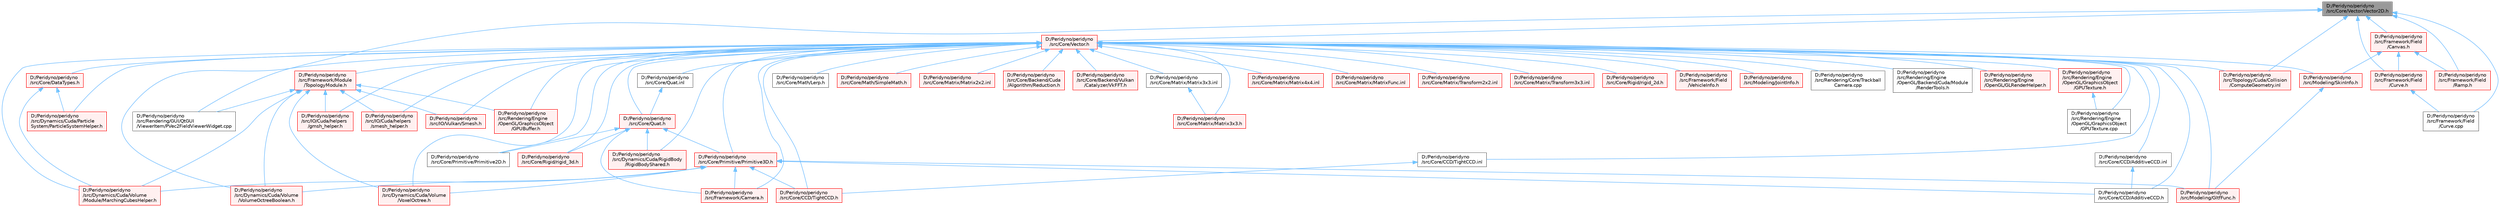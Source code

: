 digraph "D:/Peridyno/peridyno/src/Core/Vector/Vector2D.h"
{
 // LATEX_PDF_SIZE
  bgcolor="transparent";
  edge [fontname=Helvetica,fontsize=10,labelfontname=Helvetica,labelfontsize=10];
  node [fontname=Helvetica,fontsize=10,shape=box,height=0.2,width=0.4];
  Node1 [id="Node000001",label="D:/Peridyno/peridyno\l/src/Core/Vector/Vector2D.h",height=0.2,width=0.4,color="gray40", fillcolor="grey60", style="filled", fontcolor="black",tooltip=" "];
  Node1 -> Node2 [id="edge1_Node000001_Node000002",dir="back",color="steelblue1",style="solid",tooltip=" "];
  Node2 [id="Node000002",label="D:/Peridyno/peridyno\l/src/Core/Vector.h",height=0.2,width=0.4,color="red", fillcolor="#FFF0F0", style="filled",URL="$_vector_8h.html",tooltip=" "];
  Node2 -> Node3 [id="edge2_Node000002_Node000003",dir="back",color="steelblue1",style="solid",tooltip=" "];
  Node3 [id="Node000003",label="D:/Peridyno/peridyno\l/src/Core/Backend/Cuda\l/Algorithm/Reduction.h",height=0.2,width=0.4,color="red", fillcolor="#FFF0F0", style="filled",URL="$_reduction_8h.html",tooltip=" "];
  Node2 -> Node50 [id="edge3_Node000002_Node000050",dir="back",color="steelblue1",style="solid",tooltip=" "];
  Node50 [id="Node000050",label="D:/Peridyno/peridyno\l/src/Core/Backend/Vulkan\l/Catalyzer/VkFFT.h",height=0.2,width=0.4,color="red", fillcolor="#FFF0F0", style="filled",URL="$_vk_f_f_t_8h.html",tooltip=" "];
  Node2 -> Node52 [id="edge4_Node000002_Node000052",dir="back",color="steelblue1",style="solid",tooltip=" "];
  Node52 [id="Node000052",label="D:/Peridyno/peridyno\l/src/Core/CCD/AdditiveCCD.h",height=0.2,width=0.4,color="grey40", fillcolor="white", style="filled",URL="$_additive_c_c_d_8h.html",tooltip=" "];
  Node2 -> Node53 [id="edge5_Node000002_Node000053",dir="back",color="steelblue1",style="solid",tooltip=" "];
  Node53 [id="Node000053",label="D:/Peridyno/peridyno\l/src/Core/CCD/AdditiveCCD.inl",height=0.2,width=0.4,color="grey40", fillcolor="white", style="filled",URL="$_additive_c_c_d_8inl.html",tooltip=" "];
  Node53 -> Node52 [id="edge6_Node000053_Node000052",dir="back",color="steelblue1",style="solid",tooltip=" "];
  Node2 -> Node54 [id="edge7_Node000002_Node000054",dir="back",color="steelblue1",style="solid",tooltip=" "];
  Node54 [id="Node000054",label="D:/Peridyno/peridyno\l/src/Core/CCD/TightCCD.h",height=0.2,width=0.4,color="red", fillcolor="#FFF0F0", style="filled",URL="$_tight_c_c_d_8h.html",tooltip=" "];
  Node2 -> Node57 [id="edge8_Node000002_Node000057",dir="back",color="steelblue1",style="solid",tooltip=" "];
  Node57 [id="Node000057",label="D:/Peridyno/peridyno\l/src/Core/CCD/TightCCD.inl",height=0.2,width=0.4,color="grey40", fillcolor="white", style="filled",URL="$_tight_c_c_d_8inl.html",tooltip=" "];
  Node57 -> Node54 [id="edge9_Node000057_Node000054",dir="back",color="steelblue1",style="solid",tooltip=" "];
  Node2 -> Node58 [id="edge10_Node000002_Node000058",dir="back",color="steelblue1",style="solid",tooltip=" "];
  Node58 [id="Node000058",label="D:/Peridyno/peridyno\l/src/Core/DataTypes.h",height=0.2,width=0.4,color="red", fillcolor="#FFF0F0", style="filled",URL="$_data_types_8h.html",tooltip=" "];
  Node58 -> Node59 [id="edge11_Node000058_Node000059",dir="back",color="steelblue1",style="solid",tooltip=" "];
  Node59 [id="Node000059",label="D:/Peridyno/peridyno\l/src/Dynamics/Cuda/Particle\lSystem/ParticleSystemHelper.h",height=0.2,width=0.4,color="red", fillcolor="#FFF0F0", style="filled",URL="$_particle_system_helper_8h.html",tooltip=" "];
  Node58 -> Node65 [id="edge12_Node000058_Node000065",dir="back",color="steelblue1",style="solid",tooltip=" "];
  Node65 [id="Node000065",label="D:/Peridyno/peridyno\l/src/Dynamics/Cuda/Volume\l/Module/MarchingCubesHelper.h",height=0.2,width=0.4,color="red", fillcolor="#FFF0F0", style="filled",URL="$_marching_cubes_helper_8h.html",tooltip=" "];
  Node2 -> Node592 [id="edge13_Node000002_Node000592",dir="back",color="steelblue1",style="solid",tooltip=" "];
  Node592 [id="Node000592",label="D:/Peridyno/peridyno\l/src/Core/Math/Lerp.h",height=0.2,width=0.4,color="grey40", fillcolor="white", style="filled",URL="$_lerp_8h.html",tooltip=" "];
  Node2 -> Node593 [id="edge14_Node000002_Node000593",dir="back",color="steelblue1",style="solid",tooltip=" "];
  Node593 [id="Node000593",label="D:/Peridyno/peridyno\l/src/Core/Math/SimpleMath.h",height=0.2,width=0.4,color="red", fillcolor="#FFF0F0", style="filled",URL="$_simple_math_8h.html",tooltip=" "];
  Node2 -> Node710 [id="edge15_Node000002_Node000710",dir="back",color="steelblue1",style="solid",tooltip=" "];
  Node710 [id="Node000710",label="D:/Peridyno/peridyno\l/src/Core/Matrix/Matrix2x2.inl",height=0.2,width=0.4,color="red", fillcolor="#FFF0F0", style="filled",URL="$_matrix2x2_8inl.html",tooltip=" "];
  Node2 -> Node728 [id="edge16_Node000002_Node000728",dir="back",color="steelblue1",style="solid",tooltip=" "];
  Node728 [id="Node000728",label="D:/Peridyno/peridyno\l/src/Core/Matrix/Matrix3x3.h",height=0.2,width=0.4,color="red", fillcolor="#FFF0F0", style="filled",URL="$_matrix3x3_8h.html",tooltip=" "];
  Node2 -> Node729 [id="edge17_Node000002_Node000729",dir="back",color="steelblue1",style="solid",tooltip=" "];
  Node729 [id="Node000729",label="D:/Peridyno/peridyno\l/src/Core/Matrix/Matrix3x3.inl",height=0.2,width=0.4,color="grey40", fillcolor="white", style="filled",URL="$_matrix3x3_8inl.html",tooltip=" "];
  Node729 -> Node728 [id="edge18_Node000729_Node000728",dir="back",color="steelblue1",style="solid",tooltip=" "];
  Node2 -> Node730 [id="edge19_Node000002_Node000730",dir="back",color="steelblue1",style="solid",tooltip=" "];
  Node730 [id="Node000730",label="D:/Peridyno/peridyno\l/src/Core/Matrix/Matrix4x4.inl",height=0.2,width=0.4,color="red", fillcolor="#FFF0F0", style="filled",URL="$_matrix4x4_8inl.html",tooltip=" "];
  Node2 -> Node714 [id="edge20_Node000002_Node000714",dir="back",color="steelblue1",style="solid",tooltip=" "];
  Node714 [id="Node000714",label="D:/Peridyno/peridyno\l/src/Core/Matrix/MatrixFunc.inl",height=0.2,width=0.4,color="red", fillcolor="#FFF0F0", style="filled",URL="$_matrix_func_8inl.html",tooltip=" "];
  Node2 -> Node732 [id="edge21_Node000002_Node000732",dir="back",color="steelblue1",style="solid",tooltip=" "];
  Node732 [id="Node000732",label="D:/Peridyno/peridyno\l/src/Core/Matrix/Transform2x2.inl",height=0.2,width=0.4,color="red", fillcolor="#FFF0F0", style="filled",URL="$_transform2x2_8inl.html",tooltip=" "];
  Node2 -> Node733 [id="edge22_Node000002_Node000733",dir="back",color="steelblue1",style="solid",tooltip=" "];
  Node733 [id="Node000733",label="D:/Peridyno/peridyno\l/src/Core/Matrix/Transform3x3.inl",height=0.2,width=0.4,color="red", fillcolor="#FFF0F0", style="filled",URL="$_transform3x3_8inl.html",tooltip=" "];
  Node2 -> Node600 [id="edge23_Node000002_Node000600",dir="back",color="steelblue1",style="solid",tooltip=" "];
  Node600 [id="Node000600",label="D:/Peridyno/peridyno\l/src/Core/Primitive/Primitive2D.h",height=0.2,width=0.4,color="grey40", fillcolor="white", style="filled",URL="$_primitive2_d_8h.html",tooltip=" "];
  Node2 -> Node602 [id="edge24_Node000002_Node000602",dir="back",color="steelblue1",style="solid",tooltip=" "];
  Node602 [id="Node000602",label="D:/Peridyno/peridyno\l/src/Core/Primitive/Primitive3D.h",height=0.2,width=0.4,color="red", fillcolor="#FFF0F0", style="filled",URL="$_primitive3_d_8h.html",tooltip=" "];
  Node602 -> Node52 [id="edge25_Node000602_Node000052",dir="back",color="steelblue1",style="solid",tooltip=" "];
  Node602 -> Node54 [id="edge26_Node000602_Node000054",dir="back",color="steelblue1",style="solid",tooltip=" "];
  Node602 -> Node65 [id="edge27_Node000602_Node000065",dir="back",color="steelblue1",style="solid",tooltip=" "];
  Node602 -> Node348 [id="edge28_Node000602_Node000348",dir="back",color="steelblue1",style="solid",tooltip=" "];
  Node348 [id="Node000348",label="D:/Peridyno/peridyno\l/src/Dynamics/Cuda/Volume\l/VolumeOctreeBoolean.h",height=0.2,width=0.4,color="red", fillcolor="#FFF0F0", style="filled",URL="$_volume_octree_boolean_8h.html",tooltip=" "];
  Node602 -> Node497 [id="edge29_Node000602_Node000497",dir="back",color="steelblue1",style="solid",tooltip=" "];
  Node497 [id="Node000497",label="D:/Peridyno/peridyno\l/src/Dynamics/Cuda/Volume\l/VoxelOctree.h",height=0.2,width=0.4,color="red", fillcolor="#FFF0F0", style="filled",URL="$_voxel_octree_8h.html",tooltip=" "];
  Node602 -> Node604 [id="edge30_Node000602_Node000604",dir="back",color="steelblue1",style="solid",tooltip=" "];
  Node604 [id="Node000604",label="D:/Peridyno/peridyno\l/src/Framework/Camera.h",height=0.2,width=0.4,color="red", fillcolor="#FFF0F0", style="filled",URL="$_framework_2_camera_8h.html",tooltip=" "];
  Node602 -> Node548 [id="edge31_Node000602_Node000548",dir="back",color="steelblue1",style="solid",tooltip=" "];
  Node548 [id="Node000548",label="D:/Peridyno/peridyno\l/src/Modeling/GltfFunc.h",height=0.2,width=0.4,color="red", fillcolor="#FFF0F0", style="filled",URL="$_gltf_func_8h.html",tooltip=" "];
  Node2 -> Node715 [id="edge32_Node000002_Node000715",dir="back",color="steelblue1",style="solid",tooltip=" "];
  Node715 [id="Node000715",label="D:/Peridyno/peridyno\l/src/Core/Quat.h",height=0.2,width=0.4,color="red", fillcolor="#FFF0F0", style="filled",URL="$_quat_8h.html",tooltip="Implementation of quaternion."];
  Node715 -> Node600 [id="edge33_Node000715_Node000600",dir="back",color="steelblue1",style="solid",tooltip=" "];
  Node715 -> Node602 [id="edge34_Node000715_Node000602",dir="back",color="steelblue1",style="solid",tooltip=" "];
  Node715 -> Node718 [id="edge35_Node000715_Node000718",dir="back",color="steelblue1",style="solid",tooltip=" "];
  Node718 [id="Node000718",label="D:/Peridyno/peridyno\l/src/Core/Rigid/rigid_3d.h",height=0.2,width=0.4,color="red", fillcolor="#FFF0F0", style="filled",URL="$rigid__3d_8h.html",tooltip=" "];
  Node715 -> Node720 [id="edge36_Node000715_Node000720",dir="back",color="steelblue1",style="solid",tooltip=" "];
  Node720 [id="Node000720",label="D:/Peridyno/peridyno\l/src/Dynamics/Cuda/RigidBody\l/RigidBodyShared.h",height=0.2,width=0.4,color="red", fillcolor="#FFF0F0", style="filled",URL="$_rigid_body_shared_8h.html",tooltip=" "];
  Node715 -> Node604 [id="edge37_Node000715_Node000604",dir="back",color="steelblue1",style="solid",tooltip=" "];
  Node2 -> Node722 [id="edge38_Node000002_Node000722",dir="back",color="steelblue1",style="solid",tooltip=" "];
  Node722 [id="Node000722",label="D:/Peridyno/peridyno\l/src/Core/Quat.inl",height=0.2,width=0.4,color="grey40", fillcolor="white", style="filled",URL="$_quat_8inl.html",tooltip=" "];
  Node722 -> Node715 [id="edge39_Node000722_Node000715",dir="back",color="steelblue1",style="solid",tooltip=" "];
  Node2 -> Node723 [id="edge40_Node000002_Node000723",dir="back",color="steelblue1",style="solid",tooltip=" "];
  Node723 [id="Node000723",label="D:/Peridyno/peridyno\l/src/Core/Rigid/rigid_2d.h",height=0.2,width=0.4,color="red", fillcolor="#FFF0F0", style="filled",URL="$rigid__2d_8h.html",tooltip=" "];
  Node2 -> Node718 [id="edge41_Node000002_Node000718",dir="back",color="steelblue1",style="solid",tooltip=" "];
  Node2 -> Node59 [id="edge42_Node000002_Node000059",dir="back",color="steelblue1",style="solid",tooltip=" "];
  Node2 -> Node720 [id="edge43_Node000002_Node000720",dir="back",color="steelblue1",style="solid",tooltip=" "];
  Node2 -> Node65 [id="edge44_Node000002_Node000065",dir="back",color="steelblue1",style="solid",tooltip=" "];
  Node2 -> Node348 [id="edge45_Node000002_Node000348",dir="back",color="steelblue1",style="solid",tooltip=" "];
  Node2 -> Node497 [id="edge46_Node000002_Node000497",dir="back",color="steelblue1",style="solid",tooltip=" "];
  Node2 -> Node604 [id="edge47_Node000002_Node000604",dir="back",color="steelblue1",style="solid",tooltip=" "];
  Node2 -> Node725 [id="edge48_Node000002_Node000725",dir="back",color="steelblue1",style="solid",tooltip=" "];
  Node725 [id="Node000725",label="D:/Peridyno/peridyno\l/src/Framework/Field\l/VehicleInfo.h",height=0.2,width=0.4,color="red", fillcolor="#FFF0F0", style="filled",URL="$_vehicle_info_8h.html",tooltip=" "];
  Node2 -> Node496 [id="edge49_Node000002_Node000496",dir="back",color="steelblue1",style="solid",tooltip=" "];
  Node496 [id="Node000496",label="D:/Peridyno/peridyno\l/src/Framework/Module\l/TopologyModule.h",height=0.2,width=0.4,color="red", fillcolor="#FFF0F0", style="filled",URL="$_topology_module_8h.html",tooltip=" "];
  Node496 -> Node65 [id="edge50_Node000496_Node000065",dir="back",color="steelblue1",style="solid",tooltip=" "];
  Node496 -> Node348 [id="edge51_Node000496_Node000348",dir="back",color="steelblue1",style="solid",tooltip=" "];
  Node496 -> Node497 [id="edge52_Node000496_Node000497",dir="back",color="steelblue1",style="solid",tooltip=" "];
  Node496 -> Node498 [id="edge53_Node000496_Node000498",dir="back",color="steelblue1",style="solid",tooltip=" "];
  Node498 [id="Node000498",label="D:/Peridyno/peridyno\l/src/IO/Cuda/helpers\l/gmsh_helper.h",height=0.2,width=0.4,color="red", fillcolor="#FFF0F0", style="filled",URL="$gmsh__helper_8h.html",tooltip=" "];
  Node496 -> Node500 [id="edge54_Node000496_Node000500",dir="back",color="steelblue1",style="solid",tooltip=" "];
  Node500 [id="Node000500",label="D:/Peridyno/peridyno\l/src/IO/Cuda/helpers\l/smesh_helper.h",height=0.2,width=0.4,color="red", fillcolor="#FFF0F0", style="filled",URL="$smesh__helper_8h.html",tooltip=" "];
  Node496 -> Node502 [id="edge55_Node000496_Node000502",dir="back",color="steelblue1",style="solid",tooltip=" "];
  Node502 [id="Node000502",label="D:/Peridyno/peridyno\l/src/IO/Vulkan/Smesh.h",height=0.2,width=0.4,color="red", fillcolor="#FFF0F0", style="filled",URL="$_smesh_8h.html",tooltip=" "];
  Node496 -> Node504 [id="edge56_Node000496_Node000504",dir="back",color="steelblue1",style="solid",tooltip=" "];
  Node504 [id="Node000504",label="D:/Peridyno/peridyno\l/src/Rendering/Engine\l/OpenGL/GraphicsObject\l/GPUBuffer.h",height=0.2,width=0.4,color="red", fillcolor="#FFF0F0", style="filled",URL="$_g_p_u_buffer_8h.html",tooltip=" "];
  Node496 -> Node521 [id="edge57_Node000496_Node000521",dir="back",color="steelblue1",style="solid",tooltip=" "];
  Node521 [id="Node000521",label="D:/Peridyno/peridyno\l/src/Rendering/GUI/QtGUI\l/ViewerItem/PVec2FieldViewerWidget.cpp",height=0.2,width=0.4,color="grey40", fillcolor="white", style="filled",URL="$_p_vec2_field_viewer_widget_8cpp.html",tooltip=" "];
  Node2 -> Node498 [id="edge58_Node000002_Node000498",dir="back",color="steelblue1",style="solid",tooltip=" "];
  Node2 -> Node500 [id="edge59_Node000002_Node000500",dir="back",color="steelblue1",style="solid",tooltip=" "];
  Node2 -> Node502 [id="edge60_Node000002_Node000502",dir="back",color="steelblue1",style="solid",tooltip=" "];
  Node2 -> Node548 [id="edge61_Node000002_Node000548",dir="back",color="steelblue1",style="solid",tooltip=" "];
  Node2 -> Node584 [id="edge62_Node000002_Node000584",dir="back",color="steelblue1",style="solid",tooltip=" "];
  Node584 [id="Node000584",label="D:/Peridyno/peridyno\l/src/Modeling/JointInfo.h",height=0.2,width=0.4,color="red", fillcolor="#FFF0F0", style="filled",URL="$_joint_info_8h.html",tooltip=" "];
  Node2 -> Node549 [id="edge63_Node000002_Node000549",dir="back",color="steelblue1",style="solid",tooltip=" "];
  Node549 [id="Node000549",label="D:/Peridyno/peridyno\l/src/Modeling/SkinInfo.h",height=0.2,width=0.4,color="red", fillcolor="#FFF0F0", style="filled",URL="$_skin_info_8h.html",tooltip=" "];
  Node549 -> Node548 [id="edge64_Node000549_Node000548",dir="back",color="steelblue1",style="solid",tooltip=" "];
  Node2 -> Node734 [id="edge65_Node000002_Node000734",dir="back",color="steelblue1",style="solid",tooltip=" "];
  Node734 [id="Node000734",label="D:/Peridyno/peridyno\l/src/Rendering/Core/Trackball\lCamera.cpp",height=0.2,width=0.4,color="grey40", fillcolor="white", style="filled",URL="$_trackball_camera_8cpp.html",tooltip=" "];
  Node2 -> Node735 [id="edge66_Node000002_Node000735",dir="back",color="steelblue1",style="solid",tooltip=" "];
  Node735 [id="Node000735",label="D:/Peridyno/peridyno\l/src/Rendering/Engine\l/OpenGL/Backend/Cuda/Module\l/RenderTools.h",height=0.2,width=0.4,color="grey40", fillcolor="white", style="filled",URL="$_render_tools_8h.html",tooltip=" "];
  Node2 -> Node736 [id="edge67_Node000002_Node000736",dir="back",color="steelblue1",style="solid",tooltip=" "];
  Node736 [id="Node000736",label="D:/Peridyno/peridyno\l/src/Rendering/Engine\l/OpenGL/GLRenderHelper.h",height=0.2,width=0.4,color="red", fillcolor="#FFF0F0", style="filled",URL="$_g_l_render_helper_8h.html",tooltip=" "];
  Node2 -> Node504 [id="edge68_Node000002_Node000504",dir="back",color="steelblue1",style="solid",tooltip=" "];
  Node2 -> Node738 [id="edge69_Node000002_Node000738",dir="back",color="steelblue1",style="solid",tooltip=" "];
  Node738 [id="Node000738",label="D:/Peridyno/peridyno\l/src/Rendering/Engine\l/OpenGL/GraphicsObject\l/GPUTexture.cpp",height=0.2,width=0.4,color="grey40", fillcolor="white", style="filled",URL="$_g_p_u_texture_8cpp.html",tooltip=" "];
  Node2 -> Node739 [id="edge70_Node000002_Node000739",dir="back",color="steelblue1",style="solid",tooltip=" "];
  Node739 [id="Node000739",label="D:/Peridyno/peridyno\l/src/Rendering/Engine\l/OpenGL/GraphicsObject\l/GPUTexture.h",height=0.2,width=0.4,color="red", fillcolor="#FFF0F0", style="filled",URL="$_g_p_u_texture_8h.html",tooltip=" "];
  Node739 -> Node738 [id="edge71_Node000739_Node000738",dir="back",color="steelblue1",style="solid",tooltip=" "];
  Node2 -> Node727 [id="edge72_Node000002_Node000727",dir="back",color="steelblue1",style="solid",tooltip=" "];
  Node727 [id="Node000727",label="D:/Peridyno/peridyno\l/src/Topology/Cuda/Collision\l/ComputeGeometry.inl",height=0.2,width=0.4,color="red", fillcolor="#FFF0F0", style="filled",URL="$_compute_geometry_8inl.html",tooltip=" "];
  Node1 -> Node750 [id="edge73_Node000001_Node000750",dir="back",color="steelblue1",style="solid",tooltip=" "];
  Node750 [id="Node000750",label="D:/Peridyno/peridyno\l/src/Framework/Field\l/Canvas.h",height=0.2,width=0.4,color="red", fillcolor="#FFF0F0", style="filled",URL="$_canvas_8h.html",tooltip=" "];
  Node750 -> Node636 [id="edge74_Node000750_Node000636",dir="back",color="steelblue1",style="solid",tooltip=" "];
  Node636 [id="Node000636",label="D:/Peridyno/peridyno\l/src/Framework/Field\l/Curve.h",height=0.2,width=0.4,color="red", fillcolor="#FFF0F0", style="filled",URL="$_curve_8h.html",tooltip=" "];
  Node636 -> Node637 [id="edge75_Node000636_Node000637",dir="back",color="steelblue1",style="solid",tooltip=" "];
  Node637 [id="Node000637",label="D:/Peridyno/peridyno\l/src/Framework/Field\l/Curve.cpp",height=0.2,width=0.4,color="grey40", fillcolor="white", style="filled",URL="$_curve_8cpp.html",tooltip=" "];
  Node750 -> Node640 [id="edge76_Node000750_Node000640",dir="back",color="steelblue1",style="solid",tooltip=" "];
  Node640 [id="Node000640",label="D:/Peridyno/peridyno\l/src/Framework/Field\l/Ramp.h",height=0.2,width=0.4,color="red", fillcolor="#FFF0F0", style="filled",URL="$_ramp_8h.html",tooltip=" "];
  Node750 -> Node549 [id="edge77_Node000750_Node000549",dir="back",color="steelblue1",style="solid",tooltip=" "];
  Node1 -> Node637 [id="edge78_Node000001_Node000637",dir="back",color="steelblue1",style="solid",tooltip=" "];
  Node1 -> Node636 [id="edge79_Node000001_Node000636",dir="back",color="steelblue1",style="solid",tooltip=" "];
  Node1 -> Node640 [id="edge80_Node000001_Node000640",dir="back",color="steelblue1",style="solid",tooltip=" "];
  Node1 -> Node521 [id="edge81_Node000001_Node000521",dir="back",color="steelblue1",style="solid",tooltip=" "];
  Node1 -> Node727 [id="edge82_Node000001_Node000727",dir="back",color="steelblue1",style="solid",tooltip=" "];
}
